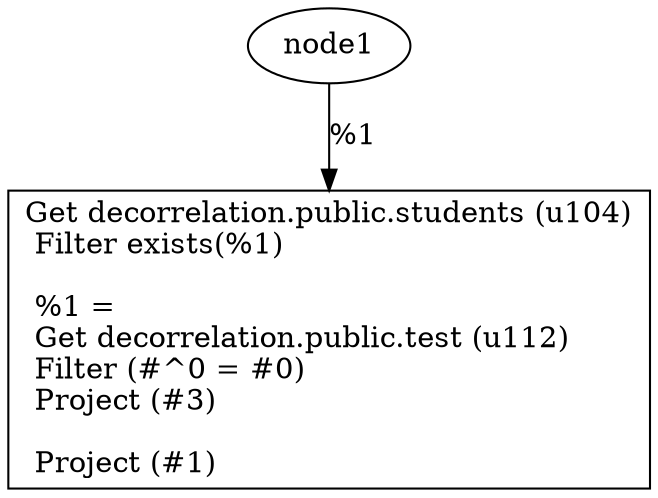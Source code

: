 digraph G {
    node0 [shape = record, label=" Get decorrelation.public.students (u104)\l Filter exists(%1)\l \l  %1 =\l   Get decorrelation.public.test (u112)\l   Filter (#^0 = #0)\l   Project (#3)\l \l Project (#1)\l"]
    node1 -> node0 [label = "%1\l"]
}
